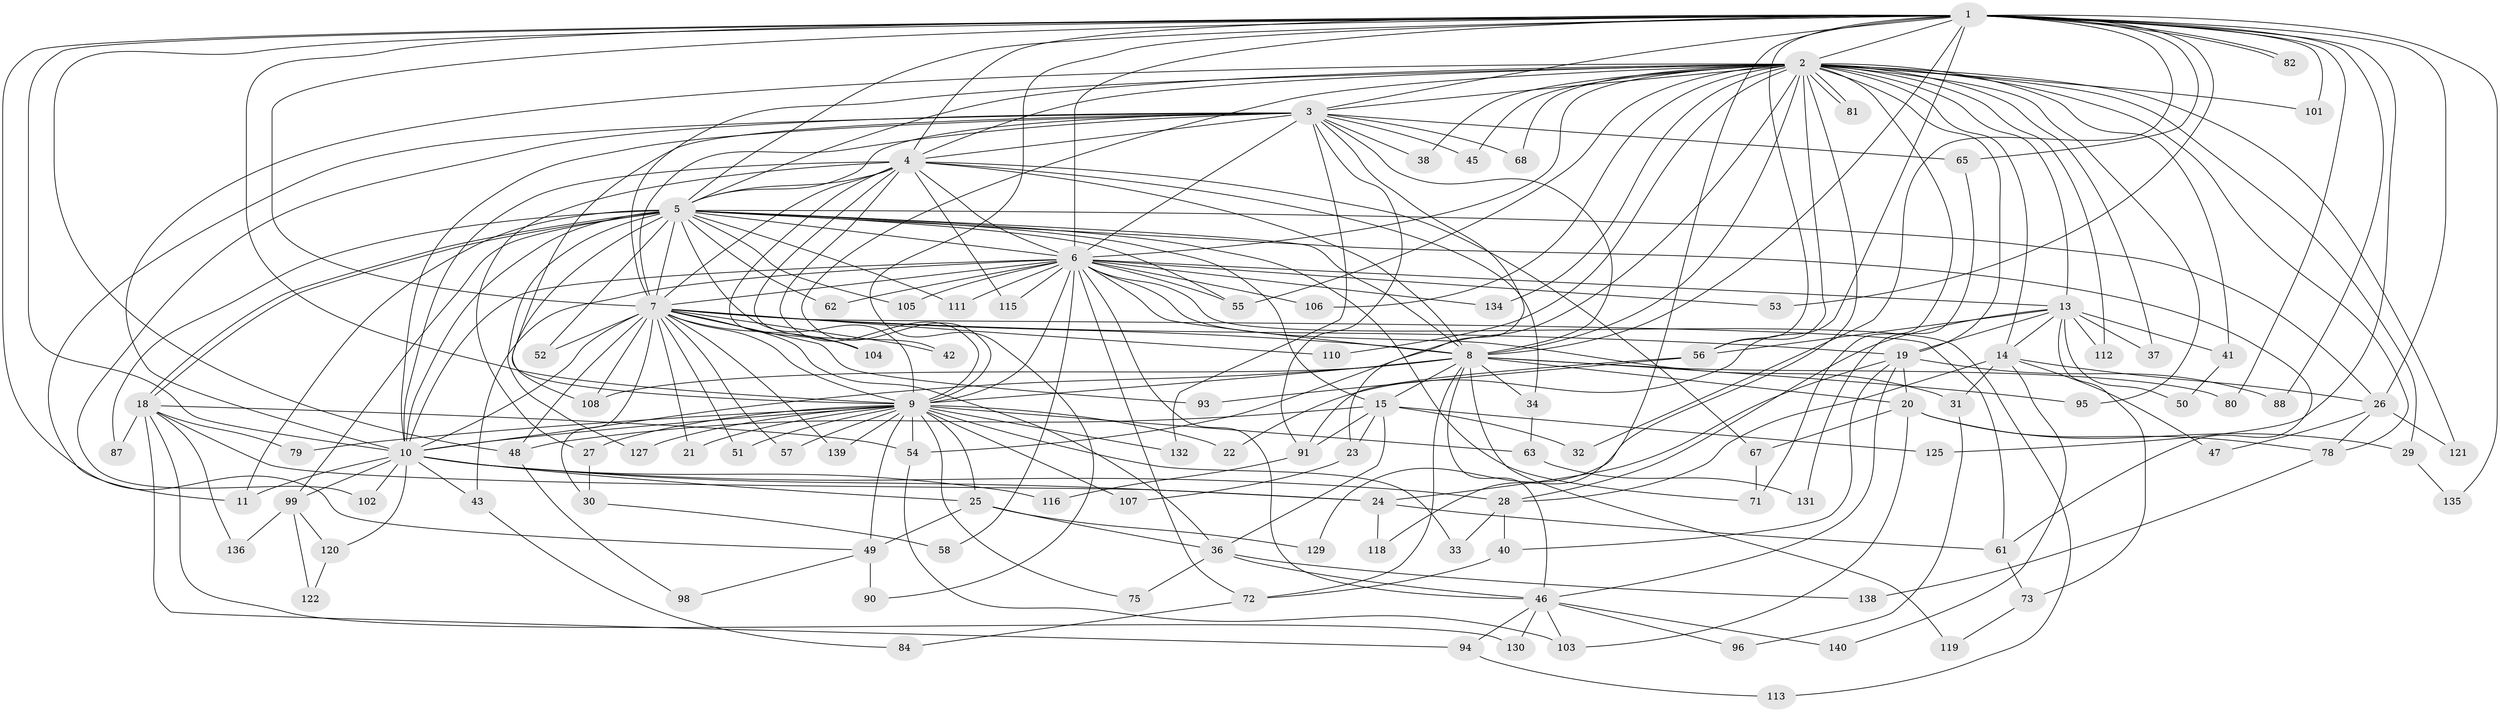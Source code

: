// original degree distribution, {28: 0.007142857142857143, 34: 0.007142857142857143, 18: 0.007142857142857143, 16: 0.007142857142857143, 26: 0.007142857142857143, 22: 0.007142857142857143, 24: 0.007142857142857143, 19: 0.014285714285714285, 25: 0.007142857142857143, 3: 0.2, 4: 0.05714285714285714, 6: 0.02142857142857143, 7: 0.02142857142857143, 8: 0.02142857142857143, 2: 0.5357142857142857, 5: 0.07142857142857142}
// Generated by graph-tools (version 1.1) at 2025/10/02/27/25 16:10:57]
// undirected, 109 vertices, 263 edges
graph export_dot {
graph [start="1"]
  node [color=gray90,style=filled];
  1 [super="+126"];
  2 [super="+12"];
  3 [super="+39"];
  4 [super="+76"];
  5 [super="+35"];
  6 [super="+85"];
  7 [super="+59"];
  8 [super="+70"];
  9 [super="+16"];
  10 [super="+100"];
  11;
  13 [super="+17"];
  14;
  15 [super="+97"];
  18 [super="+77"];
  19 [super="+109"];
  20 [super="+117"];
  21;
  22;
  23;
  24 [super="+74"];
  25 [super="+123"];
  26 [super="+60"];
  27;
  28 [super="+133"];
  29;
  30;
  31;
  32;
  33;
  34;
  36 [super="+64"];
  37;
  38;
  40;
  41;
  42;
  43 [super="+44"];
  45;
  46 [super="+83"];
  47;
  48 [super="+89"];
  49;
  50;
  51;
  52;
  53;
  54 [super="+124"];
  55 [super="+114"];
  56 [super="+66"];
  57;
  58;
  61 [super="+69"];
  62;
  63;
  65;
  67;
  68;
  71 [super="+92"];
  72 [super="+86"];
  73;
  75;
  78;
  79;
  80;
  81;
  82;
  84;
  87;
  88;
  90;
  91;
  93;
  94;
  95;
  96;
  98;
  99;
  101;
  102;
  103 [super="+137"];
  104;
  105;
  106;
  107;
  108 [super="+128"];
  110;
  111;
  112;
  113;
  115;
  116;
  118;
  119;
  120;
  121;
  122;
  125;
  127;
  129;
  130;
  131;
  132;
  134;
  135;
  136;
  138;
  139;
  140;
  1 -- 2;
  1 -- 3;
  1 -- 4;
  1 -- 5;
  1 -- 6;
  1 -- 7;
  1 -- 8;
  1 -- 9;
  1 -- 10;
  1 -- 22;
  1 -- 26;
  1 -- 32;
  1 -- 48;
  1 -- 49;
  1 -- 53;
  1 -- 56;
  1 -- 65;
  1 -- 80;
  1 -- 82;
  1 -- 82;
  1 -- 88;
  1 -- 90;
  1 -- 101;
  1 -- 118;
  1 -- 125;
  1 -- 135;
  2 -- 3;
  2 -- 4;
  2 -- 5;
  2 -- 6;
  2 -- 7;
  2 -- 8;
  2 -- 9;
  2 -- 10;
  2 -- 13 [weight=2];
  2 -- 14;
  2 -- 19;
  2 -- 29;
  2 -- 37;
  2 -- 38;
  2 -- 41;
  2 -- 54;
  2 -- 68;
  2 -- 78;
  2 -- 81;
  2 -- 81;
  2 -- 95;
  2 -- 101;
  2 -- 106;
  2 -- 110;
  2 -- 112;
  2 -- 121;
  2 -- 129;
  2 -- 134;
  2 -- 45;
  2 -- 71;
  2 -- 55;
  2 -- 56;
  3 -- 4;
  3 -- 5 [weight=2];
  3 -- 6;
  3 -- 7;
  3 -- 8;
  3 -- 9;
  3 -- 10;
  3 -- 23;
  3 -- 38;
  3 -- 45;
  3 -- 65;
  3 -- 68;
  3 -- 91;
  3 -- 132;
  3 -- 11;
  3 -- 102;
  4 -- 5;
  4 -- 6;
  4 -- 7 [weight=2];
  4 -- 8;
  4 -- 9;
  4 -- 10;
  4 -- 27;
  4 -- 34;
  4 -- 42;
  4 -- 67;
  4 -- 104;
  4 -- 115;
  5 -- 6;
  5 -- 7;
  5 -- 8;
  5 -- 9 [weight=2];
  5 -- 10;
  5 -- 11;
  5 -- 15;
  5 -- 18;
  5 -- 18;
  5 -- 26;
  5 -- 52;
  5 -- 55;
  5 -- 61;
  5 -- 62;
  5 -- 87;
  5 -- 99;
  5 -- 105;
  5 -- 111;
  5 -- 127;
  5 -- 108;
  5 -- 71;
  6 -- 7;
  6 -- 8;
  6 -- 9;
  6 -- 10;
  6 -- 13;
  6 -- 31;
  6 -- 43 [weight=2];
  6 -- 53;
  6 -- 55;
  6 -- 58;
  6 -- 62;
  6 -- 72;
  6 -- 105;
  6 -- 106;
  6 -- 111;
  6 -- 113;
  6 -- 115;
  6 -- 134;
  6 -- 46;
  7 -- 8;
  7 -- 9;
  7 -- 10;
  7 -- 19;
  7 -- 21;
  7 -- 30;
  7 -- 36;
  7 -- 42;
  7 -- 51 [weight=2];
  7 -- 52;
  7 -- 57;
  7 -- 61;
  7 -- 93;
  7 -- 104;
  7 -- 108;
  7 -- 110;
  7 -- 139;
  7 -- 48;
  8 -- 9;
  8 -- 10;
  8 -- 15;
  8 -- 20;
  8 -- 34;
  8 -- 46 [weight=2];
  8 -- 72;
  8 -- 80;
  8 -- 95;
  8 -- 119;
  8 -- 108;
  9 -- 10;
  9 -- 21;
  9 -- 22;
  9 -- 25;
  9 -- 27;
  9 -- 49;
  9 -- 51;
  9 -- 54 [weight=2];
  9 -- 57;
  9 -- 75;
  9 -- 79;
  9 -- 107;
  9 -- 127;
  9 -- 132;
  9 -- 139;
  9 -- 63;
  9 -- 33;
  10 -- 11;
  10 -- 25;
  10 -- 43;
  10 -- 99;
  10 -- 102;
  10 -- 116;
  10 -- 120;
  10 -- 24 [weight=2];
  10 -- 28;
  13 -- 14;
  13 -- 28;
  13 -- 37;
  13 -- 41;
  13 -- 73;
  13 -- 112;
  13 -- 50;
  13 -- 56;
  13 -- 19;
  14 -- 28;
  14 -- 31;
  14 -- 47;
  14 -- 140;
  14 -- 26;
  15 -- 23;
  15 -- 32;
  15 -- 48;
  15 -- 125;
  15 -- 36;
  15 -- 91;
  18 -- 24;
  18 -- 79;
  18 -- 94;
  18 -- 130;
  18 -- 136;
  18 -- 54;
  18 -- 87;
  19 -- 20;
  19 -- 24;
  19 -- 40;
  19 -- 46;
  19 -- 88;
  20 -- 29;
  20 -- 67;
  20 -- 103;
  20 -- 78;
  23 -- 107;
  24 -- 118;
  24 -- 61;
  25 -- 36;
  25 -- 129;
  25 -- 49;
  26 -- 47;
  26 -- 78;
  26 -- 121;
  27 -- 30;
  28 -- 33;
  28 -- 40;
  29 -- 135;
  30 -- 58;
  31 -- 96;
  34 -- 63;
  36 -- 138;
  36 -- 46;
  36 -- 75;
  40 -- 72;
  41 -- 50;
  43 -- 84;
  46 -- 140;
  46 -- 103;
  46 -- 96;
  46 -- 130;
  46 -- 94;
  48 -- 98;
  49 -- 90;
  49 -- 98;
  54 -- 103;
  56 -- 91;
  56 -- 93;
  61 -- 73;
  63 -- 131;
  65 -- 131;
  67 -- 71;
  72 -- 84;
  73 -- 119;
  78 -- 138;
  91 -- 116;
  94 -- 113;
  99 -- 120;
  99 -- 122;
  99 -- 136;
  120 -- 122;
}
